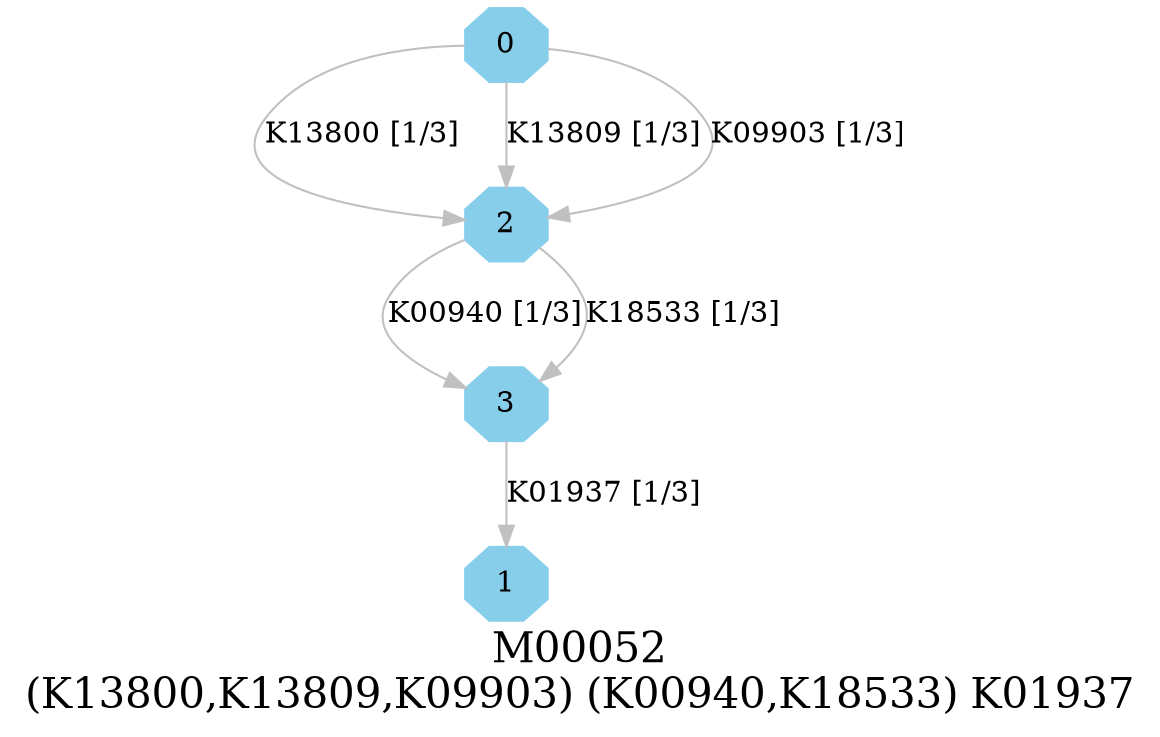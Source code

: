 digraph G {
graph [label="M00052
(K13800,K13809,K09903) (K00940,K18533) K01937",fontsize=20];
node [shape=box,style=filled];
edge [len=3,color=grey];
{node [width=.3,height=.3,shape=octagon,style=filled,color=skyblue] 0 1 2 3 }
0 -> 2 [label="K13800 [1/3]"];
0 -> 2 [label="K13809 [1/3]"];
0 -> 2 [label="K09903 [1/3]"];
2 -> 3 [label="K00940 [1/3]"];
2 -> 3 [label="K18533 [1/3]"];
3 -> 1 [label="K01937 [1/3]"];
}